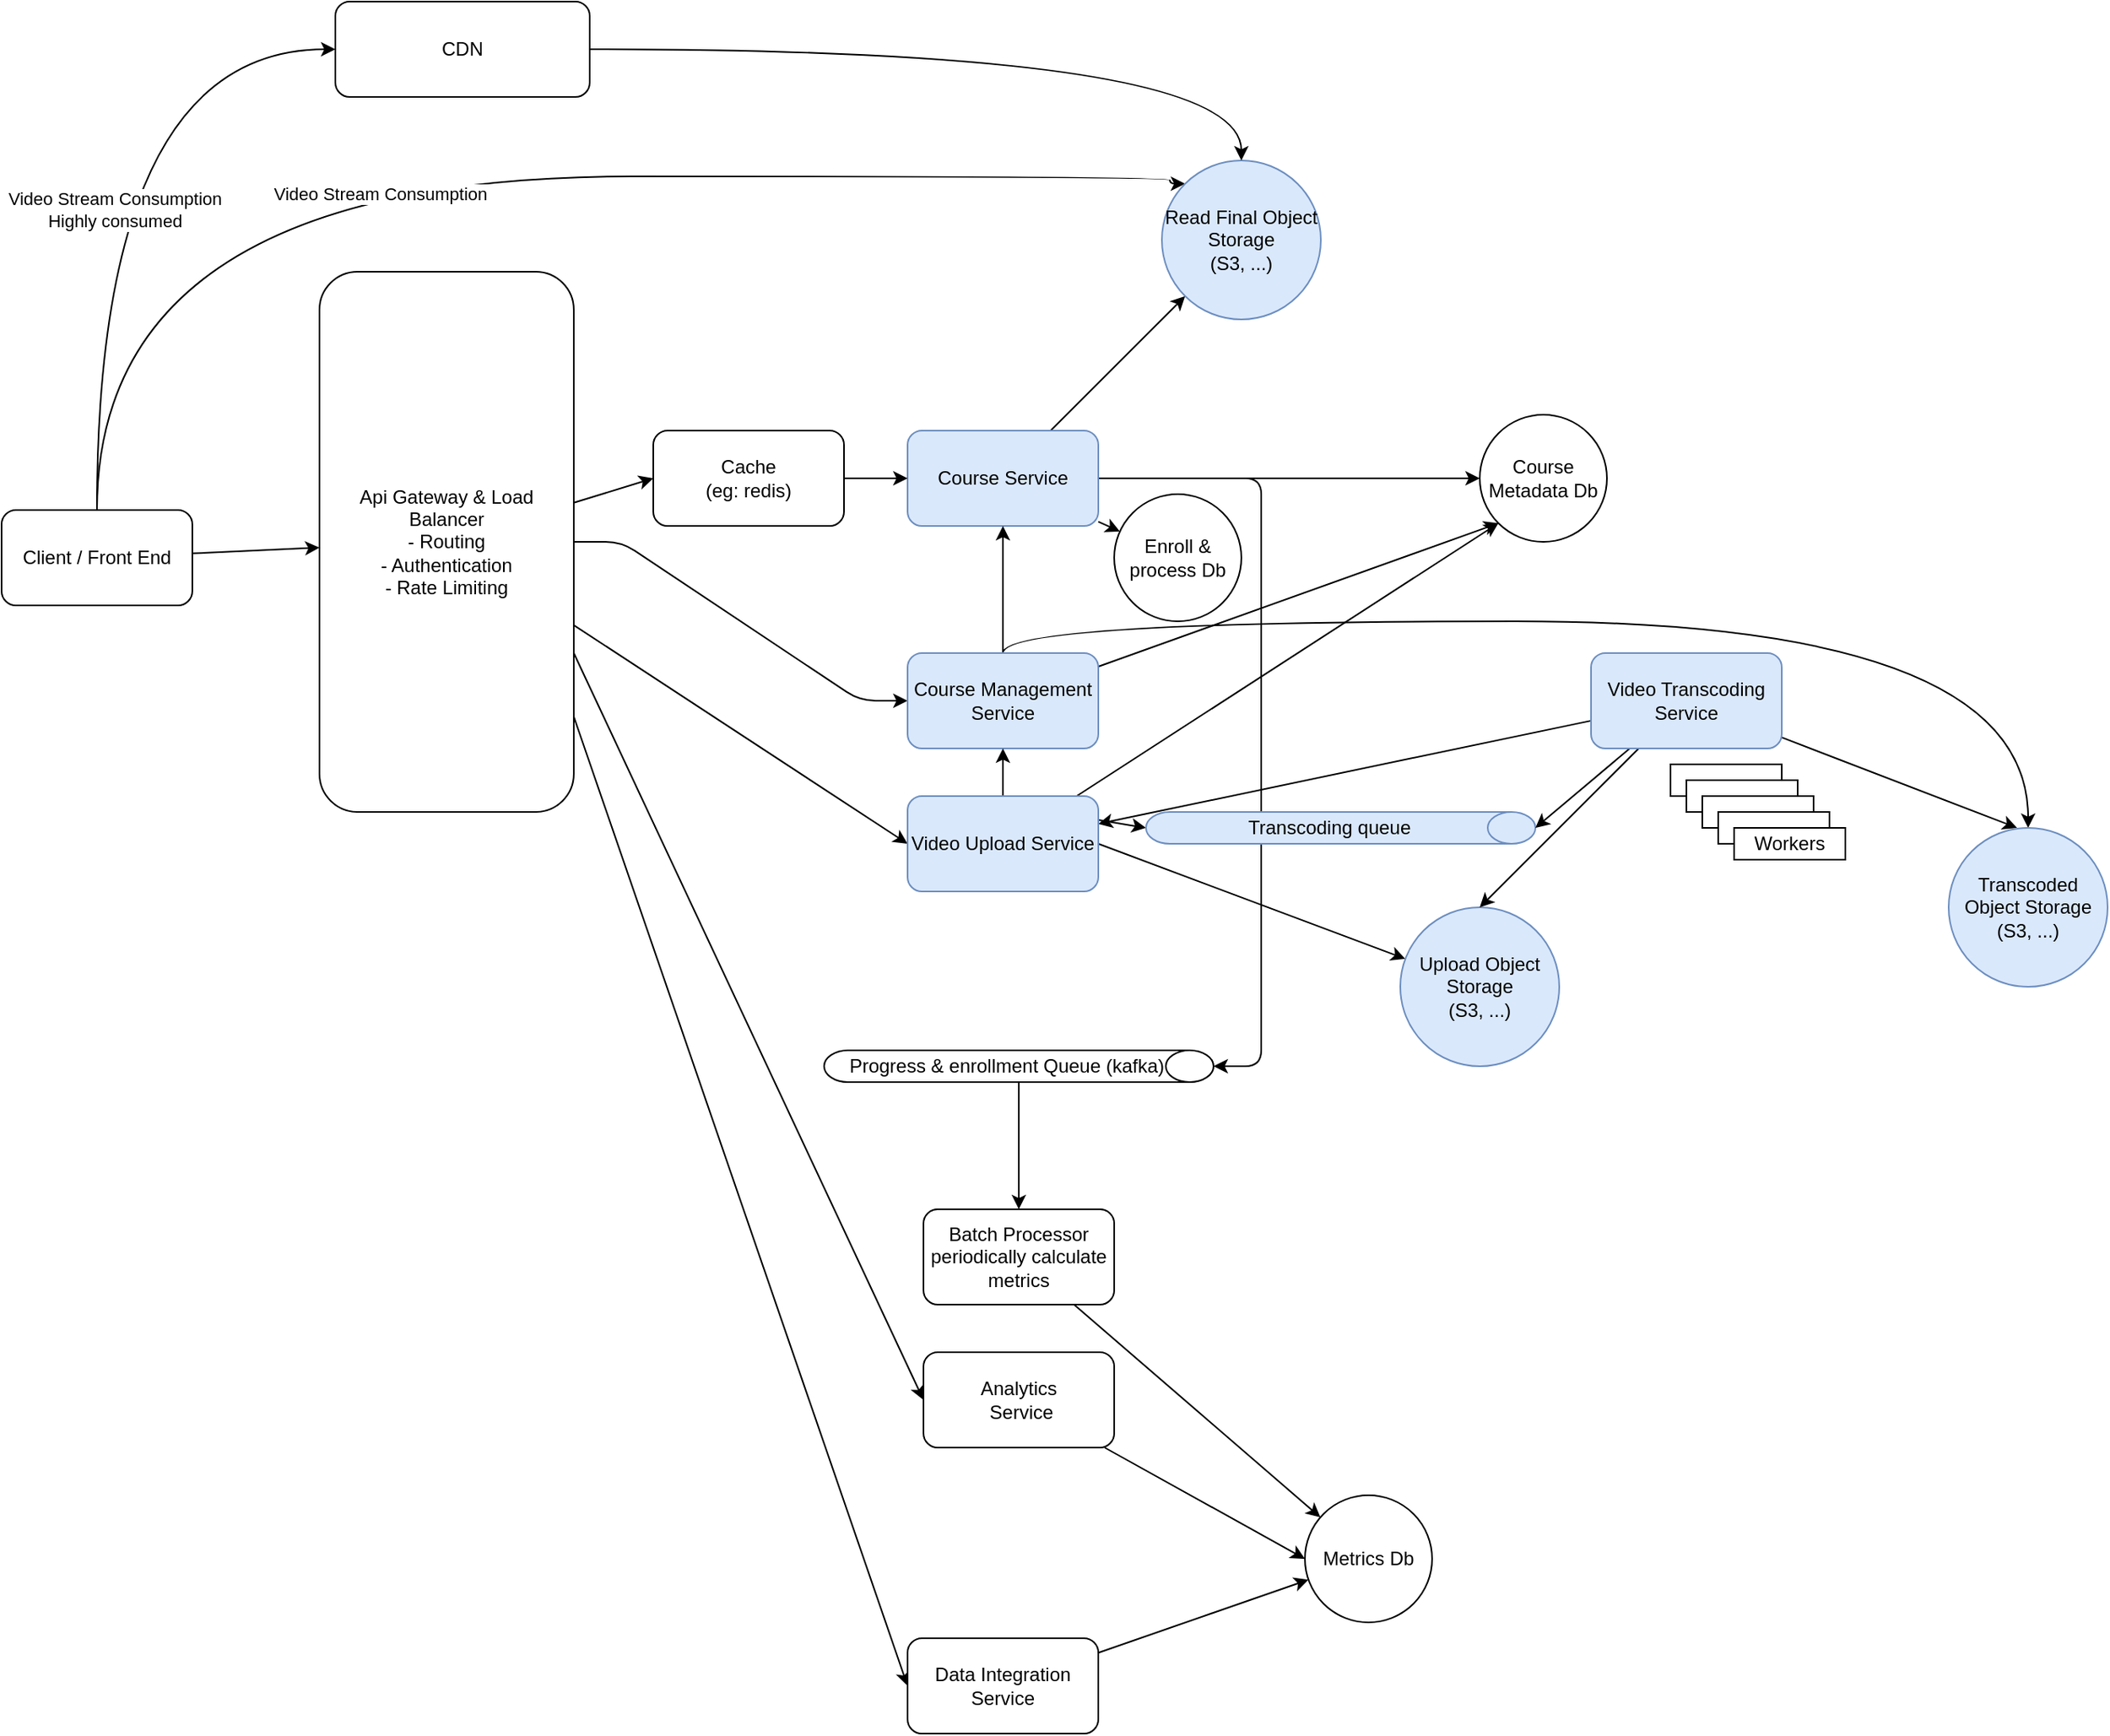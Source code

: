 <mxfile>
    <diagram name="Course Creation Persona View" id="qO2Yf4qm1J1v65NklYPc">
        <mxGraphModel dx="1434" dy="1868" grid="1" gridSize="10" guides="1" tooltips="1" connect="1" arrows="1" fold="1" page="1" pageScale="1" pageWidth="850" pageHeight="1100" math="0" shadow="0">
            <root>
                <mxCell id="Ctp95G7tT1jVqdC2Zxwf-0"/>
                <mxCell id="Ctp95G7tT1jVqdC2Zxwf-1" parent="Ctp95G7tT1jVqdC2Zxwf-0"/>
                <mxCell id="Ctp95G7tT1jVqdC2Zxwf-2" style="edgeStyle=none;html=1;" edge="1" parent="Ctp95G7tT1jVqdC2Zxwf-1" source="Ctp95G7tT1jVqdC2Zxwf-5" target="Ctp95G7tT1jVqdC2Zxwf-7">
                    <mxGeometry relative="1" as="geometry"/>
                </mxCell>
                <mxCell id="Ctp95G7tT1jVqdC2Zxwf-3" style="edgeStyle=orthogonalEdgeStyle;html=1;entryX=0;entryY=0;entryDx=0;entryDy=0;curved=1;" edge="1" parent="Ctp95G7tT1jVqdC2Zxwf-1" source="Ctp95G7tT1jVqdC2Zxwf-5" target="Ctp95G7tT1jVqdC2Zxwf-13">
                    <mxGeometry relative="1" as="geometry">
                        <Array as="points">
                            <mxPoint x="60"/>
                            <mxPoint x="735"/>
                        </Array>
                    </mxGeometry>
                </mxCell>
                <mxCell id="Ctp95G7tT1jVqdC2Zxwf-4" value="Video Stream Consumption" style="edgeLabel;html=1;align=center;verticalAlign=middle;resizable=0;points=[];" vertex="1" connectable="0" parent="Ctp95G7tT1jVqdC2Zxwf-3">
                    <mxGeometry x="-0.138" y="-11" relative="1" as="geometry">
                        <mxPoint as="offset"/>
                    </mxGeometry>
                </mxCell>
                <mxCell id="Ctp95G7tT1jVqdC2Zxwf-5" value="Client / Front End" style="rounded=1;whiteSpace=wrap;html=1;" vertex="1" parent="Ctp95G7tT1jVqdC2Zxwf-1">
                    <mxGeometry y="210" width="120" height="60" as="geometry"/>
                </mxCell>
                <mxCell id="Ctp95G7tT1jVqdC2Zxwf-6" style="edgeStyle=none;html=1;entryX=0;entryY=0.5;entryDx=0;entryDy=0;" edge="1" parent="Ctp95G7tT1jVqdC2Zxwf-1" source="Ctp95G7tT1jVqdC2Zxwf-7" target="Ctp95G7tT1jVqdC2Zxwf-21">
                    <mxGeometry relative="1" as="geometry"/>
                </mxCell>
                <mxCell id="T6zEVpEBmI-McWuPxK-I-1" style="edgeStyle=entityRelationEdgeStyle;html=1;" edge="1" parent="Ctp95G7tT1jVqdC2Zxwf-1" source="Ctp95G7tT1jVqdC2Zxwf-7" target="T6zEVpEBmI-McWuPxK-I-0">
                    <mxGeometry relative="1" as="geometry"/>
                </mxCell>
                <mxCell id="T6zEVpEBmI-McWuPxK-I-24" style="edgeStyle=none;html=1;entryX=0;entryY=0.5;entryDx=0;entryDy=0;" edge="1" parent="Ctp95G7tT1jVqdC2Zxwf-1" source="Ctp95G7tT1jVqdC2Zxwf-7" target="T6zEVpEBmI-McWuPxK-I-23">
                    <mxGeometry relative="1" as="geometry"/>
                </mxCell>
                <mxCell id="Ctp95G7tT1jVqdC2Zxwf-7" value="Api Gateway &amp;amp; Load Balancer&lt;br&gt;- Routing&lt;br&gt;- Authentication&lt;br&gt;- Rate Limiting" style="rounded=1;whiteSpace=wrap;html=1;" vertex="1" parent="Ctp95G7tT1jVqdC2Zxwf-1">
                    <mxGeometry x="200" y="60" width="160" height="340" as="geometry"/>
                </mxCell>
                <mxCell id="Ctp95G7tT1jVqdC2Zxwf-8" style="edgeStyle=none;html=1;" edge="1" parent="Ctp95G7tT1jVqdC2Zxwf-1" source="Ctp95G7tT1jVqdC2Zxwf-12" target="Ctp95G7tT1jVqdC2Zxwf-13">
                    <mxGeometry relative="1" as="geometry"/>
                </mxCell>
                <mxCell id="Ctp95G7tT1jVqdC2Zxwf-9" style="edgeStyle=none;html=1;" edge="1" parent="Ctp95G7tT1jVqdC2Zxwf-1" source="Ctp95G7tT1jVqdC2Zxwf-12" target="Ctp95G7tT1jVqdC2Zxwf-14">
                    <mxGeometry relative="1" as="geometry"/>
                </mxCell>
                <mxCell id="Ctp95G7tT1jVqdC2Zxwf-10" style="edgeStyle=none;html=1;" edge="1" parent="Ctp95G7tT1jVqdC2Zxwf-1" source="Ctp95G7tT1jVqdC2Zxwf-12" target="Ctp95G7tT1jVqdC2Zxwf-15">
                    <mxGeometry relative="1" as="geometry"/>
                </mxCell>
                <mxCell id="Ctp95G7tT1jVqdC2Zxwf-11" style="edgeStyle=entityRelationEdgeStyle;html=1;" edge="1" parent="Ctp95G7tT1jVqdC2Zxwf-1" source="Ctp95G7tT1jVqdC2Zxwf-12" target="Ctp95G7tT1jVqdC2Zxwf-30">
                    <mxGeometry relative="1" as="geometry"/>
                </mxCell>
                <mxCell id="Ctp95G7tT1jVqdC2Zxwf-12" value="Course Service" style="rounded=1;whiteSpace=wrap;html=1;fillColor=#dae8fc;strokeColor=#6c8ebf;" vertex="1" parent="Ctp95G7tT1jVqdC2Zxwf-1">
                    <mxGeometry x="570" y="160" width="120" height="60" as="geometry"/>
                </mxCell>
                <mxCell id="Ctp95G7tT1jVqdC2Zxwf-13" value="Read Final Object Storage&lt;br&gt;(S3, ...)" style="ellipse;whiteSpace=wrap;html=1;aspect=fixed;fillColor=#dae8fc;strokeColor=#6c8ebf;" vertex="1" parent="Ctp95G7tT1jVqdC2Zxwf-1">
                    <mxGeometry x="730" y="-10" width="100" height="100" as="geometry"/>
                </mxCell>
                <mxCell id="Ctp95G7tT1jVqdC2Zxwf-14" value="Course Metadata Db" style="ellipse;whiteSpace=wrap;html=1;aspect=fixed;" vertex="1" parent="Ctp95G7tT1jVqdC2Zxwf-1">
                    <mxGeometry x="930" y="150" width="80" height="80" as="geometry"/>
                </mxCell>
                <mxCell id="Ctp95G7tT1jVqdC2Zxwf-15" value="Enroll &amp;amp; process Db" style="ellipse;whiteSpace=wrap;html=1;aspect=fixed;" vertex="1" parent="Ctp95G7tT1jVqdC2Zxwf-1">
                    <mxGeometry x="700" y="200" width="80" height="80" as="geometry"/>
                </mxCell>
                <mxCell id="Ctp95G7tT1jVqdC2Zxwf-16" style="edgeStyle=orthogonalEdgeStyle;html=1;curved=1;exitX=0.5;exitY=0;exitDx=0;exitDy=0;entryX=0;entryY=0.5;entryDx=0;entryDy=0;" edge="1" parent="Ctp95G7tT1jVqdC2Zxwf-1" source="Ctp95G7tT1jVqdC2Zxwf-5" target="Ctp95G7tT1jVqdC2Zxwf-19">
                    <mxGeometry relative="1" as="geometry">
                        <mxPoint x="70" y="220" as="sourcePoint"/>
                        <mxPoint x="520" y="-20" as="targetPoint"/>
                    </mxGeometry>
                </mxCell>
                <mxCell id="Ctp95G7tT1jVqdC2Zxwf-17" value="Video Stream Consumption&lt;br&gt;Highly consumed" style="edgeLabel;html=1;align=center;verticalAlign=middle;resizable=0;points=[];" vertex="1" connectable="0" parent="Ctp95G7tT1jVqdC2Zxwf-16">
                    <mxGeometry x="-0.138" y="-11" relative="1" as="geometry">
                        <mxPoint as="offset"/>
                    </mxGeometry>
                </mxCell>
                <mxCell id="Ctp95G7tT1jVqdC2Zxwf-18" style="edgeStyle=orthogonalEdgeStyle;html=1;entryX=0.5;entryY=0;entryDx=0;entryDy=0;curved=1;" edge="1" parent="Ctp95G7tT1jVqdC2Zxwf-1" source="Ctp95G7tT1jVqdC2Zxwf-19" target="Ctp95G7tT1jVqdC2Zxwf-13">
                    <mxGeometry relative="1" as="geometry"/>
                </mxCell>
                <mxCell id="Ctp95G7tT1jVqdC2Zxwf-19" value="CDN" style="rounded=1;whiteSpace=wrap;html=1;" vertex="1" parent="Ctp95G7tT1jVqdC2Zxwf-1">
                    <mxGeometry x="210" y="-110" width="160" height="60" as="geometry"/>
                </mxCell>
                <mxCell id="Ctp95G7tT1jVqdC2Zxwf-20" style="html=1;" edge="1" parent="Ctp95G7tT1jVqdC2Zxwf-1" source="Ctp95G7tT1jVqdC2Zxwf-21" target="Ctp95G7tT1jVqdC2Zxwf-12">
                    <mxGeometry relative="1" as="geometry"/>
                </mxCell>
                <mxCell id="Ctp95G7tT1jVqdC2Zxwf-21" value="Cache&lt;br&gt;(eg: redis)" style="rounded=1;whiteSpace=wrap;html=1;" vertex="1" parent="Ctp95G7tT1jVqdC2Zxwf-1">
                    <mxGeometry x="410" y="160" width="120" height="60" as="geometry"/>
                </mxCell>
                <mxCell id="Ctp95G7tT1jVqdC2Zxwf-22" style="edgeStyle=none;html=1;entryX=0;entryY=0.5;entryDx=0;entryDy=0;" edge="1" parent="Ctp95G7tT1jVqdC2Zxwf-1" target="Ctp95G7tT1jVqdC2Zxwf-25">
                    <mxGeometry relative="1" as="geometry">
                        <mxPoint x="360" y="300" as="sourcePoint"/>
                    </mxGeometry>
                </mxCell>
                <mxCell id="Ctp95G7tT1jVqdC2Zxwf-23" style="edgeStyle=none;html=1;entryX=0;entryY=0.5;entryDx=0;entryDy=0;" edge="1" parent="Ctp95G7tT1jVqdC2Zxwf-1" target="Ctp95G7tT1jVqdC2Zxwf-27">
                    <mxGeometry relative="1" as="geometry">
                        <mxPoint x="360" y="340" as="sourcePoint"/>
                    </mxGeometry>
                </mxCell>
                <mxCell id="Ctp95G7tT1jVqdC2Zxwf-24" style="edgeStyle=none;html=1;entryX=0;entryY=0.5;entryDx=0;entryDy=0;" edge="1" parent="Ctp95G7tT1jVqdC2Zxwf-1" source="Ctp95G7tT1jVqdC2Zxwf-25" target="Ctp95G7tT1jVqdC2Zxwf-28">
                    <mxGeometry relative="1" as="geometry"/>
                </mxCell>
                <mxCell id="Ctp95G7tT1jVqdC2Zxwf-25" value="Analytics&lt;br&gt;&amp;nbsp;Service" style="rounded=1;whiteSpace=wrap;html=1;" vertex="1" parent="Ctp95G7tT1jVqdC2Zxwf-1">
                    <mxGeometry x="580" y="740" width="120" height="60" as="geometry"/>
                </mxCell>
                <mxCell id="Ctp95G7tT1jVqdC2Zxwf-26" style="edgeStyle=none;html=1;" edge="1" parent="Ctp95G7tT1jVqdC2Zxwf-1" source="Ctp95G7tT1jVqdC2Zxwf-27" target="Ctp95G7tT1jVqdC2Zxwf-28">
                    <mxGeometry relative="1" as="geometry"/>
                </mxCell>
                <mxCell id="Ctp95G7tT1jVqdC2Zxwf-27" value="Data Integration Service" style="rounded=1;whiteSpace=wrap;html=1;" vertex="1" parent="Ctp95G7tT1jVqdC2Zxwf-1">
                    <mxGeometry x="570" y="920" width="120" height="60" as="geometry"/>
                </mxCell>
                <mxCell id="Ctp95G7tT1jVqdC2Zxwf-28" value="Metrics Db" style="ellipse;whiteSpace=wrap;html=1;aspect=fixed;" vertex="1" parent="Ctp95G7tT1jVqdC2Zxwf-1">
                    <mxGeometry x="820" y="830" width="80" height="80" as="geometry"/>
                </mxCell>
                <mxCell id="Ctp95G7tT1jVqdC2Zxwf-29" style="edgeStyle=none;html=1;" edge="1" parent="Ctp95G7tT1jVqdC2Zxwf-1" source="Ctp95G7tT1jVqdC2Zxwf-30" target="Ctp95G7tT1jVqdC2Zxwf-32">
                    <mxGeometry relative="1" as="geometry"/>
                </mxCell>
                <mxCell id="Ctp95G7tT1jVqdC2Zxwf-30" value="Progress &amp;amp; enrollment Queue (kafka)" style="shape=cylinder3;whiteSpace=wrap;html=1;boundedLbl=1;backgroundOutline=1;size=15;rotation=0;direction=south;" vertex="1" parent="Ctp95G7tT1jVqdC2Zxwf-1">
                    <mxGeometry x="517.5" y="550" width="245" height="20" as="geometry"/>
                </mxCell>
                <mxCell id="Ctp95G7tT1jVqdC2Zxwf-31" style="edgeStyle=none;html=1;" edge="1" parent="Ctp95G7tT1jVqdC2Zxwf-1" source="Ctp95G7tT1jVqdC2Zxwf-32" target="Ctp95G7tT1jVqdC2Zxwf-28">
                    <mxGeometry relative="1" as="geometry"/>
                </mxCell>
                <mxCell id="Ctp95G7tT1jVqdC2Zxwf-32" value="Batch Processor periodically calculate metrics" style="rounded=1;whiteSpace=wrap;html=1;" vertex="1" parent="Ctp95G7tT1jVqdC2Zxwf-1">
                    <mxGeometry x="580" y="650" width="120" height="60" as="geometry"/>
                </mxCell>
                <mxCell id="T6zEVpEBmI-McWuPxK-I-2" style="html=1;" edge="1" parent="Ctp95G7tT1jVqdC2Zxwf-1" source="T6zEVpEBmI-McWuPxK-I-0" target="Ctp95G7tT1jVqdC2Zxwf-12">
                    <mxGeometry relative="1" as="geometry"/>
                </mxCell>
                <mxCell id="T6zEVpEBmI-McWuPxK-I-5" style="edgeStyle=none;html=1;exitX=1;exitY=0.5;exitDx=0;exitDy=0;" edge="1" parent="Ctp95G7tT1jVqdC2Zxwf-1" source="T6zEVpEBmI-McWuPxK-I-23" target="T6zEVpEBmI-McWuPxK-I-4">
                    <mxGeometry relative="1" as="geometry"/>
                </mxCell>
                <mxCell id="T6zEVpEBmI-McWuPxK-I-7" style="edgeStyle=none;html=1;entryX=0.5;entryY=1;entryDx=0;entryDy=0;entryPerimeter=0;exitX=1;exitY=0.25;exitDx=0;exitDy=0;" edge="1" parent="Ctp95G7tT1jVqdC2Zxwf-1" source="T6zEVpEBmI-McWuPxK-I-23" target="T6zEVpEBmI-McWuPxK-I-6">
                    <mxGeometry relative="1" as="geometry"/>
                </mxCell>
                <mxCell id="T6zEVpEBmI-McWuPxK-I-13" style="edgeStyle=none;html=1;entryX=0;entryY=1;entryDx=0;entryDy=0;" edge="1" parent="Ctp95G7tT1jVqdC2Zxwf-1" source="T6zEVpEBmI-McWuPxK-I-0" target="Ctp95G7tT1jVqdC2Zxwf-14">
                    <mxGeometry relative="1" as="geometry">
                        <mxPoint x="990" y="240" as="targetPoint"/>
                    </mxGeometry>
                </mxCell>
                <mxCell id="T6zEVpEBmI-McWuPxK-I-25" style="edgeStyle=orthogonalEdgeStyle;html=1;curved=1;" edge="1" parent="Ctp95G7tT1jVqdC2Zxwf-1" source="T6zEVpEBmI-McWuPxK-I-0" target="T6zEVpEBmI-McWuPxK-I-19">
                    <mxGeometry relative="1" as="geometry">
                        <Array as="points">
                            <mxPoint x="630" y="280"/>
                            <mxPoint x="1275" y="280"/>
                        </Array>
                    </mxGeometry>
                </mxCell>
                <mxCell id="T6zEVpEBmI-McWuPxK-I-0" value="Course Management Service" style="rounded=1;whiteSpace=wrap;html=1;fillColor=#dae8fc;strokeColor=#6c8ebf;" vertex="1" parent="Ctp95G7tT1jVqdC2Zxwf-1">
                    <mxGeometry x="570" y="300" width="120" height="60" as="geometry"/>
                </mxCell>
                <mxCell id="T6zEVpEBmI-McWuPxK-I-4" value="Upload Object Storage&lt;br&gt;(S3, ...)" style="ellipse;whiteSpace=wrap;html=1;aspect=fixed;fillColor=#dae8fc;strokeColor=#6c8ebf;" vertex="1" parent="Ctp95G7tT1jVqdC2Zxwf-1">
                    <mxGeometry x="880" y="460" width="100" height="100" as="geometry"/>
                </mxCell>
                <mxCell id="T6zEVpEBmI-McWuPxK-I-6" value="Transcoding queue" style="shape=cylinder3;whiteSpace=wrap;html=1;boundedLbl=1;backgroundOutline=1;size=15;rotation=0;direction=south;fillColor=#dae8fc;strokeColor=#6c8ebf;" vertex="1" parent="Ctp95G7tT1jVqdC2Zxwf-1">
                    <mxGeometry x="720" y="400" width="245" height="20" as="geometry"/>
                </mxCell>
                <mxCell id="T6zEVpEBmI-McWuPxK-I-11" style="edgeStyle=none;html=1;entryX=0.5;entryY=0;entryDx=0;entryDy=0;entryPerimeter=0;" edge="1" parent="Ctp95G7tT1jVqdC2Zxwf-1" source="T6zEVpEBmI-McWuPxK-I-8" target="T6zEVpEBmI-McWuPxK-I-6">
                    <mxGeometry relative="1" as="geometry"/>
                </mxCell>
                <mxCell id="T6zEVpEBmI-McWuPxK-I-12" style="edgeStyle=none;html=1;entryX=0.5;entryY=0;entryDx=0;entryDy=0;" edge="1" parent="Ctp95G7tT1jVqdC2Zxwf-1" source="T6zEVpEBmI-McWuPxK-I-8" target="T6zEVpEBmI-McWuPxK-I-4">
                    <mxGeometry relative="1" as="geometry"/>
                </mxCell>
                <mxCell id="T6zEVpEBmI-McWuPxK-I-20" style="edgeStyle=none;html=1;entryX=0.43;entryY=0;entryDx=0;entryDy=0;entryPerimeter=0;" edge="1" parent="Ctp95G7tT1jVqdC2Zxwf-1" source="T6zEVpEBmI-McWuPxK-I-8" target="T6zEVpEBmI-McWuPxK-I-19">
                    <mxGeometry relative="1" as="geometry"/>
                </mxCell>
                <mxCell id="T6zEVpEBmI-McWuPxK-I-21" style="edgeStyle=none;html=1;entryX=0.5;entryY=1;entryDx=0;entryDy=0;exitX=0.5;exitY=0;exitDx=0;exitDy=0;" edge="1" parent="Ctp95G7tT1jVqdC2Zxwf-1" source="T6zEVpEBmI-McWuPxK-I-23" target="T6zEVpEBmI-McWuPxK-I-0">
                    <mxGeometry relative="1" as="geometry"/>
                </mxCell>
                <mxCell id="T6zEVpEBmI-McWuPxK-I-26" style="html=1;" edge="1" parent="Ctp95G7tT1jVqdC2Zxwf-1" source="T6zEVpEBmI-McWuPxK-I-8" target="T6zEVpEBmI-McWuPxK-I-23">
                    <mxGeometry relative="1" as="geometry"/>
                </mxCell>
                <mxCell id="T6zEVpEBmI-McWuPxK-I-8" value="Video Transcoding Service" style="rounded=1;whiteSpace=wrap;html=1;fillColor=#dae8fc;strokeColor=#6c8ebf;" vertex="1" parent="Ctp95G7tT1jVqdC2Zxwf-1">
                    <mxGeometry x="1000" y="300" width="120" height="60" as="geometry"/>
                </mxCell>
                <mxCell id="T6zEVpEBmI-McWuPxK-I-14" value="" style="rounded=0;whiteSpace=wrap;html=1;" vertex="1" parent="Ctp95G7tT1jVqdC2Zxwf-1">
                    <mxGeometry x="1050" y="370" width="70" height="20" as="geometry"/>
                </mxCell>
                <mxCell id="T6zEVpEBmI-McWuPxK-I-15" value="" style="rounded=0;whiteSpace=wrap;html=1;" vertex="1" parent="Ctp95G7tT1jVqdC2Zxwf-1">
                    <mxGeometry x="1060" y="380" width="70" height="20" as="geometry"/>
                </mxCell>
                <mxCell id="T6zEVpEBmI-McWuPxK-I-16" value="" style="rounded=0;whiteSpace=wrap;html=1;" vertex="1" parent="Ctp95G7tT1jVqdC2Zxwf-1">
                    <mxGeometry x="1070" y="390" width="70" height="20" as="geometry"/>
                </mxCell>
                <mxCell id="T6zEVpEBmI-McWuPxK-I-17" value="" style="rounded=0;whiteSpace=wrap;html=1;" vertex="1" parent="Ctp95G7tT1jVqdC2Zxwf-1">
                    <mxGeometry x="1080" y="400" width="70" height="20" as="geometry"/>
                </mxCell>
                <mxCell id="T6zEVpEBmI-McWuPxK-I-18" value="Workers" style="rounded=0;whiteSpace=wrap;html=1;" vertex="1" parent="Ctp95G7tT1jVqdC2Zxwf-1">
                    <mxGeometry x="1090" y="410" width="70" height="20" as="geometry"/>
                </mxCell>
                <mxCell id="T6zEVpEBmI-McWuPxK-I-19" value="Transcoded Object Storage&lt;br&gt;(S3, ...)" style="ellipse;whiteSpace=wrap;html=1;aspect=fixed;fillColor=#dae8fc;strokeColor=#6c8ebf;" vertex="1" parent="Ctp95G7tT1jVqdC2Zxwf-1">
                    <mxGeometry x="1225" y="410" width="100" height="100" as="geometry"/>
                </mxCell>
                <mxCell id="T6zEVpEBmI-McWuPxK-I-27" style="edgeStyle=none;html=1;entryX=0;entryY=1;entryDx=0;entryDy=0;" edge="1" parent="Ctp95G7tT1jVqdC2Zxwf-1" source="T6zEVpEBmI-McWuPxK-I-23" target="Ctp95G7tT1jVqdC2Zxwf-14">
                    <mxGeometry relative="1" as="geometry"/>
                </mxCell>
                <mxCell id="T6zEVpEBmI-McWuPxK-I-23" value="Video Upload Service" style="rounded=1;whiteSpace=wrap;html=1;fillColor=#dae8fc;strokeColor=#6c8ebf;" vertex="1" parent="Ctp95G7tT1jVqdC2Zxwf-1">
                    <mxGeometry x="570" y="390" width="120" height="60" as="geometry"/>
                </mxCell>
            </root>
        </mxGraphModel>
    </diagram>
    <diagram id="vYpFl7fLS0-bCfbQjp22" name="High Level">
        <mxGraphModel dx="1434" dy="768" grid="1" gridSize="10" guides="1" tooltips="1" connect="1" arrows="1" fold="1" page="1" pageScale="1" pageWidth="850" pageHeight="1100" math="0" shadow="0">
            <root>
                <mxCell id="0"/>
                <mxCell id="1" parent="0"/>
                <mxCell id="4" style="edgeStyle=none;html=1;" parent="1" source="2" target="3" edge="1">
                    <mxGeometry relative="1" as="geometry"/>
                </mxCell>
                <mxCell id="2" value="Client / Front End" style="rounded=1;whiteSpace=wrap;html=1;" parent="1" vertex="1">
                    <mxGeometry y="210" width="120" height="60" as="geometry"/>
                </mxCell>
                <mxCell id="6" style="edgeStyle=none;html=1;entryX=0;entryY=0.5;entryDx=0;entryDy=0;" parent="1" source="3" target="5" edge="1">
                    <mxGeometry relative="1" as="geometry"/>
                </mxCell>
                <mxCell id="9" style="edgeStyle=none;html=1;" parent="1" source="3" target="7" edge="1">
                    <mxGeometry relative="1" as="geometry"/>
                </mxCell>
                <mxCell id="10" style="edgeStyle=none;html=1;entryX=0;entryY=0.5;entryDx=0;entryDy=0;" parent="1" source="3" target="8" edge="1">
                    <mxGeometry relative="1" as="geometry"/>
                </mxCell>
                <mxCell id="12" style="edgeStyle=none;html=1;entryX=0;entryY=0.5;entryDx=0;entryDy=0;" parent="1" source="3" target="11" edge="1">
                    <mxGeometry relative="1" as="geometry"/>
                </mxCell>
                <mxCell id="3" value="Api Gateway &amp;amp; Load Balancer&lt;br&gt;- Routing&lt;br&gt;- Authentication&lt;br&gt;- Rate Limiting" style="rounded=1;whiteSpace=wrap;html=1;" parent="1" vertex="1">
                    <mxGeometry x="180" y="70" width="160" height="340" as="geometry"/>
                </mxCell>
                <mxCell id="14" style="edgeStyle=none;html=1;" parent="1" source="5" target="13" edge="1">
                    <mxGeometry relative="1" as="geometry"/>
                </mxCell>
                <mxCell id="5" value="User Service" style="rounded=1;whiteSpace=wrap;html=1;" parent="1" vertex="1">
                    <mxGeometry x="510" y="60" width="120" height="60" as="geometry"/>
                </mxCell>
                <mxCell id="17" style="edgeStyle=none;html=1;" parent="1" source="7" target="15" edge="1">
                    <mxGeometry relative="1" as="geometry"/>
                </mxCell>
                <mxCell id="18" style="edgeStyle=none;html=1;" parent="1" source="7" target="16" edge="1">
                    <mxGeometry relative="1" as="geometry"/>
                </mxCell>
                <mxCell id="23" style="edgeStyle=none;html=1;" parent="1" source="7" target="22" edge="1">
                    <mxGeometry relative="1" as="geometry"/>
                </mxCell>
                <mxCell id="7" value="Course Service" style="rounded=1;whiteSpace=wrap;html=1;" parent="1" vertex="1">
                    <mxGeometry x="520" y="200" width="120" height="60" as="geometry"/>
                </mxCell>
                <mxCell id="20" style="edgeStyle=none;html=1;entryX=0;entryY=0.5;entryDx=0;entryDy=0;" parent="1" source="8" target="19" edge="1">
                    <mxGeometry relative="1" as="geometry"/>
                </mxCell>
                <mxCell id="8" value="Analytics&lt;br&gt;&amp;nbsp;Service" style="rounded=1;whiteSpace=wrap;html=1;" parent="1" vertex="1">
                    <mxGeometry x="520" y="340" width="120" height="60" as="geometry"/>
                </mxCell>
                <mxCell id="21" style="edgeStyle=none;html=1;" parent="1" source="11" target="19" edge="1">
                    <mxGeometry relative="1" as="geometry"/>
                </mxCell>
                <mxCell id="11" value="Data Integration Service" style="rounded=1;whiteSpace=wrap;html=1;" parent="1" vertex="1">
                    <mxGeometry x="520" y="470" width="120" height="60" as="geometry"/>
                </mxCell>
                <mxCell id="13" value="User Database" style="ellipse;whiteSpace=wrap;html=1;aspect=fixed;" parent="1" vertex="1">
                    <mxGeometry x="710" y="50" width="80" height="80" as="geometry"/>
                </mxCell>
                <mxCell id="15" value="Object Storage&lt;br&gt;(S3, ...)" style="ellipse;whiteSpace=wrap;html=1;aspect=fixed;" parent="1" vertex="1">
                    <mxGeometry x="710" y="150" width="80" height="80" as="geometry"/>
                </mxCell>
                <mxCell id="16" value="Course Metadata Db" style="ellipse;whiteSpace=wrap;html=1;aspect=fixed;" parent="1" vertex="1">
                    <mxGeometry x="770" y="220" width="80" height="80" as="geometry"/>
                </mxCell>
                <mxCell id="19" value="Metrics Db" style="ellipse;whiteSpace=wrap;html=1;aspect=fixed;" parent="1" vertex="1">
                    <mxGeometry x="730" y="380" width="80" height="80" as="geometry"/>
                </mxCell>
                <mxCell id="22" value="Enroll &amp;amp; process Db" style="ellipse;whiteSpace=wrap;html=1;aspect=fixed;" parent="1" vertex="1">
                    <mxGeometry x="680" y="280" width="80" height="80" as="geometry"/>
                </mxCell>
            </root>
        </mxGraphModel>
    </diagram>
    <diagram id="0OC9P_F04itMLKOKpJ1I" name="Consumer Persona View">
        <mxGraphModel dx="1434" dy="1868" grid="1" gridSize="10" guides="1" tooltips="1" connect="1" arrows="1" fold="1" page="1" pageScale="1" pageWidth="850" pageHeight="1100" math="0" shadow="0">
            <root>
                <mxCell id="0"/>
                <mxCell id="1" parent="0"/>
                <mxCell id="IqOC7njImp1qEaVZrLnr-1" style="edgeStyle=none;html=1;" parent="1" source="IqOC7njImp1qEaVZrLnr-2" target="IqOC7njImp1qEaVZrLnr-7" edge="1">
                    <mxGeometry relative="1" as="geometry"/>
                </mxCell>
                <mxCell id="IqOC7njImp1qEaVZrLnr-23" style="edgeStyle=orthogonalEdgeStyle;html=1;entryX=0;entryY=0;entryDx=0;entryDy=0;curved=1;" parent="1" source="IqOC7njImp1qEaVZrLnr-2" target="IqOC7njImp1qEaVZrLnr-19" edge="1">
                    <mxGeometry relative="1" as="geometry">
                        <Array as="points">
                            <mxPoint x="60"/>
                            <mxPoint x="735"/>
                        </Array>
                    </mxGeometry>
                </mxCell>
                <mxCell id="IqOC7njImp1qEaVZrLnr-24" value="Video Stream Consumption" style="edgeLabel;html=1;align=center;verticalAlign=middle;resizable=0;points=[];" parent="IqOC7njImp1qEaVZrLnr-23" vertex="1" connectable="0">
                    <mxGeometry x="-0.138" y="-11" relative="1" as="geometry">
                        <mxPoint as="offset"/>
                    </mxGeometry>
                </mxCell>
                <mxCell id="IqOC7njImp1qEaVZrLnr-2" value="Client / Front End" style="rounded=1;whiteSpace=wrap;html=1;" parent="1" vertex="1">
                    <mxGeometry y="210" width="120" height="60" as="geometry"/>
                </mxCell>
                <mxCell id="IqOC7njImp1qEaVZrLnr-4" style="edgeStyle=none;html=1;entryX=0;entryY=0.5;entryDx=0;entryDy=0;" parent="1" source="IqOC7njImp1qEaVZrLnr-7" target="n6VM4ngffetopdJjNlhz-6" edge="1">
                    <mxGeometry relative="1" as="geometry"/>
                </mxCell>
                <mxCell id="IqOC7njImp1qEaVZrLnr-7" value="Api Gateway &amp;amp; Load Balancer&lt;br&gt;- Routing&lt;br&gt;- Authentication&lt;br&gt;- Rate Limiting" style="rounded=1;whiteSpace=wrap;html=1;" parent="1" vertex="1">
                    <mxGeometry x="200" y="60" width="160" height="340" as="geometry"/>
                </mxCell>
                <mxCell id="IqOC7njImp1qEaVZrLnr-10" style="edgeStyle=none;html=1;" parent="1" source="IqOC7njImp1qEaVZrLnr-13" target="IqOC7njImp1qEaVZrLnr-19" edge="1">
                    <mxGeometry relative="1" as="geometry"/>
                </mxCell>
                <mxCell id="IqOC7njImp1qEaVZrLnr-11" style="edgeStyle=none;html=1;" parent="1" source="IqOC7njImp1qEaVZrLnr-13" target="IqOC7njImp1qEaVZrLnr-20" edge="1">
                    <mxGeometry relative="1" as="geometry"/>
                </mxCell>
                <mxCell id="IqOC7njImp1qEaVZrLnr-12" style="edgeStyle=none;html=1;" parent="1" source="IqOC7njImp1qEaVZrLnr-13" target="IqOC7njImp1qEaVZrLnr-22" edge="1">
                    <mxGeometry relative="1" as="geometry"/>
                </mxCell>
                <mxCell id="IqOC7njImp1qEaVZrLnr-13" value="Course Service" style="rounded=1;whiteSpace=wrap;html=1;" parent="1" vertex="1">
                    <mxGeometry x="570" y="160" width="120" height="60" as="geometry"/>
                </mxCell>
                <mxCell id="IqOC7njImp1qEaVZrLnr-19" value="Read Final Object Storage&lt;br&gt;(S3, ...)" style="ellipse;whiteSpace=wrap;html=1;aspect=fixed;" parent="1" vertex="1">
                    <mxGeometry x="720" y="40" width="100" height="100" as="geometry"/>
                </mxCell>
                <mxCell id="IqOC7njImp1qEaVZrLnr-20" value="Course Metadata Db" style="ellipse;whiteSpace=wrap;html=1;aspect=fixed;" parent="1" vertex="1">
                    <mxGeometry x="800" y="160" width="80" height="80" as="geometry"/>
                </mxCell>
                <mxCell id="IqOC7njImp1qEaVZrLnr-22" value="Enroll &amp;amp; process Db" style="ellipse;whiteSpace=wrap;html=1;aspect=fixed;" parent="1" vertex="1">
                    <mxGeometry x="770" y="270" width="80" height="80" as="geometry"/>
                </mxCell>
                <mxCell id="n6VM4ngffetopdJjNlhz-1" style="edgeStyle=orthogonalEdgeStyle;html=1;curved=1;exitX=0.5;exitY=0;exitDx=0;exitDy=0;entryX=0;entryY=0.5;entryDx=0;entryDy=0;fillColor=#dae8fc;strokeColor=#6c8ebf;" edge="1" parent="1" source="IqOC7njImp1qEaVZrLnr-2" target="n6VM4ngffetopdJjNlhz-3">
                    <mxGeometry relative="1" as="geometry">
                        <mxPoint x="70" y="220" as="sourcePoint"/>
                        <mxPoint x="520" y="-20" as="targetPoint"/>
                    </mxGeometry>
                </mxCell>
                <mxCell id="n6VM4ngffetopdJjNlhz-2" value="Video Stream Consumption&lt;br&gt;Highly consumed" style="edgeLabel;html=1;align=center;verticalAlign=middle;resizable=0;points=[];" vertex="1" connectable="0" parent="n6VM4ngffetopdJjNlhz-1">
                    <mxGeometry x="-0.138" y="-11" relative="1" as="geometry">
                        <mxPoint as="offset"/>
                    </mxGeometry>
                </mxCell>
                <mxCell id="n6VM4ngffetopdJjNlhz-5" style="edgeStyle=orthogonalEdgeStyle;html=1;entryX=0.5;entryY=0;entryDx=0;entryDy=0;curved=1;fillColor=#dae8fc;strokeColor=#6c8ebf;" edge="1" parent="1" source="n6VM4ngffetopdJjNlhz-3" target="IqOC7njImp1qEaVZrLnr-19">
                    <mxGeometry relative="1" as="geometry"/>
                </mxCell>
                <mxCell id="n6VM4ngffetopdJjNlhz-3" value="CDN" style="rounded=1;whiteSpace=wrap;html=1;fillColor=#dae8fc;strokeColor=#6c8ebf;" vertex="1" parent="1">
                    <mxGeometry x="210" y="-110" width="160" height="60" as="geometry"/>
                </mxCell>
                <mxCell id="n6VM4ngffetopdJjNlhz-8" style="html=1;" edge="1" parent="1" source="n6VM4ngffetopdJjNlhz-6" target="IqOC7njImp1qEaVZrLnr-13">
                    <mxGeometry relative="1" as="geometry"/>
                </mxCell>
                <mxCell id="n6VM4ngffetopdJjNlhz-6" value="Cache&lt;br&gt;(eg: redis)" style="rounded=1;whiteSpace=wrap;html=1;fillColor=#dae8fc;strokeColor=#6c8ebf;" vertex="1" parent="1">
                    <mxGeometry x="410" y="160" width="120" height="60" as="geometry"/>
                </mxCell>
            </root>
        </mxGraphModel>
    </diagram>
    <diagram name="Manager Persona View" id="dPYbOUBnimOcZ3a16vMm">
        <mxGraphModel dx="1434" dy="1868" grid="1" gridSize="10" guides="1" tooltips="1" connect="1" arrows="1" fold="1" page="1" pageScale="1" pageWidth="850" pageHeight="1100" math="0" shadow="0">
            <root>
                <mxCell id="LgNsLHa1dtlBkUwSdwJF-0"/>
                <mxCell id="LgNsLHa1dtlBkUwSdwJF-1" parent="LgNsLHa1dtlBkUwSdwJF-0"/>
                <mxCell id="LgNsLHa1dtlBkUwSdwJF-2" style="edgeStyle=none;html=1;" edge="1" parent="LgNsLHa1dtlBkUwSdwJF-1" source="LgNsLHa1dtlBkUwSdwJF-5" target="LgNsLHa1dtlBkUwSdwJF-7">
                    <mxGeometry relative="1" as="geometry"/>
                </mxCell>
                <mxCell id="LgNsLHa1dtlBkUwSdwJF-3" style="edgeStyle=orthogonalEdgeStyle;html=1;entryX=0;entryY=0;entryDx=0;entryDy=0;curved=1;" edge="1" parent="LgNsLHa1dtlBkUwSdwJF-1" source="LgNsLHa1dtlBkUwSdwJF-5" target="LgNsLHa1dtlBkUwSdwJF-12">
                    <mxGeometry relative="1" as="geometry">
                        <Array as="points">
                            <mxPoint x="60"/>
                            <mxPoint x="735"/>
                        </Array>
                    </mxGeometry>
                </mxCell>
                <mxCell id="LgNsLHa1dtlBkUwSdwJF-4" value="Video Stream Consumption" style="edgeLabel;html=1;align=center;verticalAlign=middle;resizable=0;points=[];" vertex="1" connectable="0" parent="LgNsLHa1dtlBkUwSdwJF-3">
                    <mxGeometry x="-0.138" y="-11" relative="1" as="geometry">
                        <mxPoint as="offset"/>
                    </mxGeometry>
                </mxCell>
                <mxCell id="LgNsLHa1dtlBkUwSdwJF-5" value="Client / Front End" style="rounded=1;whiteSpace=wrap;html=1;" vertex="1" parent="LgNsLHa1dtlBkUwSdwJF-1">
                    <mxGeometry y="210" width="120" height="60" as="geometry"/>
                </mxCell>
                <mxCell id="LgNsLHa1dtlBkUwSdwJF-6" style="edgeStyle=none;html=1;entryX=0;entryY=0.5;entryDx=0;entryDy=0;" edge="1" parent="LgNsLHa1dtlBkUwSdwJF-1" source="LgNsLHa1dtlBkUwSdwJF-7" target="LgNsLHa1dtlBkUwSdwJF-20">
                    <mxGeometry relative="1" as="geometry"/>
                </mxCell>
                <mxCell id="LgNsLHa1dtlBkUwSdwJF-7" value="Api Gateway &amp;amp; Load Balancer&lt;br&gt;- Routing&lt;br&gt;- Authentication&lt;br&gt;- Rate Limiting" style="rounded=1;whiteSpace=wrap;html=1;" vertex="1" parent="LgNsLHa1dtlBkUwSdwJF-1">
                    <mxGeometry x="200" y="60" width="160" height="340" as="geometry"/>
                </mxCell>
                <mxCell id="LgNsLHa1dtlBkUwSdwJF-8" style="edgeStyle=none;html=1;" edge="1" parent="LgNsLHa1dtlBkUwSdwJF-1" source="LgNsLHa1dtlBkUwSdwJF-11" target="LgNsLHa1dtlBkUwSdwJF-12">
                    <mxGeometry relative="1" as="geometry"/>
                </mxCell>
                <mxCell id="LgNsLHa1dtlBkUwSdwJF-9" style="edgeStyle=none;html=1;" edge="1" parent="LgNsLHa1dtlBkUwSdwJF-1" source="LgNsLHa1dtlBkUwSdwJF-11" target="LgNsLHa1dtlBkUwSdwJF-13">
                    <mxGeometry relative="1" as="geometry"/>
                </mxCell>
                <mxCell id="LgNsLHa1dtlBkUwSdwJF-10" style="edgeStyle=none;html=1;" edge="1" parent="LgNsLHa1dtlBkUwSdwJF-1" source="LgNsLHa1dtlBkUwSdwJF-11" target="LgNsLHa1dtlBkUwSdwJF-14">
                    <mxGeometry relative="1" as="geometry"/>
                </mxCell>
                <mxCell id="0PH-kfMUxLntqHpQsg42-8" style="edgeStyle=none;html=1;" edge="1" parent="LgNsLHa1dtlBkUwSdwJF-1" source="LgNsLHa1dtlBkUwSdwJF-11" target="0PH-kfMUxLntqHpQsg42-7">
                    <mxGeometry relative="1" as="geometry"/>
                </mxCell>
                <mxCell id="LgNsLHa1dtlBkUwSdwJF-11" value="Course Service" style="rounded=1;whiteSpace=wrap;html=1;" vertex="1" parent="LgNsLHa1dtlBkUwSdwJF-1">
                    <mxGeometry x="570" y="160" width="120" height="60" as="geometry"/>
                </mxCell>
                <mxCell id="LgNsLHa1dtlBkUwSdwJF-12" value="Read Final Object Storage&lt;br&gt;(S3, ...)" style="ellipse;whiteSpace=wrap;html=1;aspect=fixed;" vertex="1" parent="LgNsLHa1dtlBkUwSdwJF-1">
                    <mxGeometry x="720" y="40" width="100" height="100" as="geometry"/>
                </mxCell>
                <mxCell id="LgNsLHa1dtlBkUwSdwJF-13" value="Course Metadata Db" style="ellipse;whiteSpace=wrap;html=1;aspect=fixed;" vertex="1" parent="LgNsLHa1dtlBkUwSdwJF-1">
                    <mxGeometry x="800" y="160" width="80" height="80" as="geometry"/>
                </mxCell>
                <mxCell id="LgNsLHa1dtlBkUwSdwJF-14" value="Enroll &amp;amp; process Db" style="ellipse;whiteSpace=wrap;html=1;aspect=fixed;" vertex="1" parent="LgNsLHa1dtlBkUwSdwJF-1">
                    <mxGeometry x="800" y="270" width="80" height="80" as="geometry"/>
                </mxCell>
                <mxCell id="LgNsLHa1dtlBkUwSdwJF-15" style="edgeStyle=orthogonalEdgeStyle;html=1;curved=1;exitX=0.5;exitY=0;exitDx=0;exitDy=0;entryX=0;entryY=0.5;entryDx=0;entryDy=0;" edge="1" parent="LgNsLHa1dtlBkUwSdwJF-1" source="LgNsLHa1dtlBkUwSdwJF-5" target="LgNsLHa1dtlBkUwSdwJF-18">
                    <mxGeometry relative="1" as="geometry">
                        <mxPoint x="70" y="220" as="sourcePoint"/>
                        <mxPoint x="520" y="-20" as="targetPoint"/>
                    </mxGeometry>
                </mxCell>
                <mxCell id="LgNsLHa1dtlBkUwSdwJF-16" value="Video Stream Consumption&lt;br&gt;Highly consumed" style="edgeLabel;html=1;align=center;verticalAlign=middle;resizable=0;points=[];" vertex="1" connectable="0" parent="LgNsLHa1dtlBkUwSdwJF-15">
                    <mxGeometry x="-0.138" y="-11" relative="1" as="geometry">
                        <mxPoint as="offset"/>
                    </mxGeometry>
                </mxCell>
                <mxCell id="LgNsLHa1dtlBkUwSdwJF-17" style="edgeStyle=orthogonalEdgeStyle;html=1;entryX=0.5;entryY=0;entryDx=0;entryDy=0;curved=1;" edge="1" parent="LgNsLHa1dtlBkUwSdwJF-1" source="LgNsLHa1dtlBkUwSdwJF-18" target="LgNsLHa1dtlBkUwSdwJF-12">
                    <mxGeometry relative="1" as="geometry"/>
                </mxCell>
                <mxCell id="LgNsLHa1dtlBkUwSdwJF-18" value="CDN" style="rounded=1;whiteSpace=wrap;html=1;" vertex="1" parent="LgNsLHa1dtlBkUwSdwJF-1">
                    <mxGeometry x="210" y="-110" width="160" height="60" as="geometry"/>
                </mxCell>
                <mxCell id="LgNsLHa1dtlBkUwSdwJF-19" style="html=1;" edge="1" parent="LgNsLHa1dtlBkUwSdwJF-1" source="LgNsLHa1dtlBkUwSdwJF-20" target="LgNsLHa1dtlBkUwSdwJF-11">
                    <mxGeometry relative="1" as="geometry"/>
                </mxCell>
                <mxCell id="LgNsLHa1dtlBkUwSdwJF-20" value="Cache&lt;br&gt;(eg: redis)" style="rounded=1;whiteSpace=wrap;html=1;" vertex="1" parent="LgNsLHa1dtlBkUwSdwJF-1">
                    <mxGeometry x="410" y="160" width="120" height="60" as="geometry"/>
                </mxCell>
                <mxCell id="0PH-kfMUxLntqHpQsg42-0" style="edgeStyle=none;html=1;entryX=0;entryY=0.5;entryDx=0;entryDy=0;" edge="1" parent="LgNsLHa1dtlBkUwSdwJF-1" target="0PH-kfMUxLntqHpQsg42-3">
                    <mxGeometry relative="1" as="geometry">
                        <mxPoint x="360" y="300" as="sourcePoint"/>
                    </mxGeometry>
                </mxCell>
                <mxCell id="0PH-kfMUxLntqHpQsg42-1" style="edgeStyle=none;html=1;entryX=0;entryY=0.5;entryDx=0;entryDy=0;" edge="1" parent="LgNsLHa1dtlBkUwSdwJF-1" target="0PH-kfMUxLntqHpQsg42-5">
                    <mxGeometry relative="1" as="geometry">
                        <mxPoint x="360" y="340" as="sourcePoint"/>
                    </mxGeometry>
                </mxCell>
                <mxCell id="0PH-kfMUxLntqHpQsg42-2" style="edgeStyle=none;html=1;entryX=0;entryY=0.5;entryDx=0;entryDy=0;" edge="1" parent="LgNsLHa1dtlBkUwSdwJF-1" source="0PH-kfMUxLntqHpQsg42-3" target="0PH-kfMUxLntqHpQsg42-6">
                    <mxGeometry relative="1" as="geometry"/>
                </mxCell>
                <mxCell id="0PH-kfMUxLntqHpQsg42-3" value="Analytics&lt;br&gt;&amp;nbsp;Service" style="rounded=1;whiteSpace=wrap;html=1;" vertex="1" parent="LgNsLHa1dtlBkUwSdwJF-1">
                    <mxGeometry x="550" y="450" width="120" height="60" as="geometry"/>
                </mxCell>
                <mxCell id="0PH-kfMUxLntqHpQsg42-4" style="edgeStyle=none;html=1;" edge="1" parent="LgNsLHa1dtlBkUwSdwJF-1" source="0PH-kfMUxLntqHpQsg42-5" target="0PH-kfMUxLntqHpQsg42-6">
                    <mxGeometry relative="1" as="geometry"/>
                </mxCell>
                <mxCell id="0PH-kfMUxLntqHpQsg42-5" value="Data Integration Service" style="rounded=1;whiteSpace=wrap;html=1;" vertex="1" parent="LgNsLHa1dtlBkUwSdwJF-1">
                    <mxGeometry x="540" y="630" width="120" height="60" as="geometry"/>
                </mxCell>
                <mxCell id="0PH-kfMUxLntqHpQsg42-6" value="Metrics Db" style="ellipse;whiteSpace=wrap;html=1;aspect=fixed;" vertex="1" parent="LgNsLHa1dtlBkUwSdwJF-1">
                    <mxGeometry x="790" y="540" width="80" height="80" as="geometry"/>
                </mxCell>
                <mxCell id="0PH-kfMUxLntqHpQsg42-10" style="edgeStyle=none;html=1;" edge="1" parent="LgNsLHa1dtlBkUwSdwJF-1" source="0PH-kfMUxLntqHpQsg42-7" target="0PH-kfMUxLntqHpQsg42-9">
                    <mxGeometry relative="1" as="geometry"/>
                </mxCell>
                <mxCell id="0PH-kfMUxLntqHpQsg42-7" value="Progress &amp;amp; enrollment Queue (kafka)" style="shape=cylinder3;whiteSpace=wrap;html=1;boundedLbl=1;backgroundOutline=1;size=15;rotation=0;direction=south;" vertex="1" parent="LgNsLHa1dtlBkUwSdwJF-1">
                    <mxGeometry x="507.5" y="300" width="245" height="20" as="geometry"/>
                </mxCell>
                <mxCell id="0PH-kfMUxLntqHpQsg42-11" style="edgeStyle=none;html=1;" edge="1" parent="LgNsLHa1dtlBkUwSdwJF-1" source="0PH-kfMUxLntqHpQsg42-9" target="0PH-kfMUxLntqHpQsg42-6">
                    <mxGeometry relative="1" as="geometry"/>
                </mxCell>
                <mxCell id="0PH-kfMUxLntqHpQsg42-9" value="Batch Processor periodically calculate metrics" style="rounded=1;whiteSpace=wrap;html=1;fillColor=#dae8fc;strokeColor=#6c8ebf;" vertex="1" parent="LgNsLHa1dtlBkUwSdwJF-1">
                    <mxGeometry x="570" y="350" width="120" height="60" as="geometry"/>
                </mxCell>
            </root>
        </mxGraphModel>
    </diagram>
</mxfile>